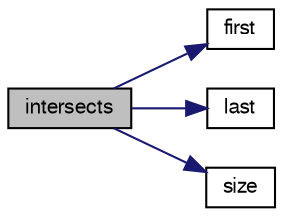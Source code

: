 digraph "intersects"
{
  bgcolor="transparent";
  edge [fontname="FreeSans",fontsize="10",labelfontname="FreeSans",labelfontsize="10"];
  node [fontname="FreeSans",fontsize="10",shape=record];
  rankdir="LR";
  Node58 [label="intersects",height=0.2,width=0.4,color="black", fillcolor="grey75", style="filled", fontcolor="black"];
  Node58 -> Node59 [color="midnightblue",fontsize="10",style="solid",fontname="FreeSans"];
  Node59 [label="first",height=0.2,width=0.4,color="black",URL="$a28142.html#a738c052b6c0f0818e63a823f55c43810",tooltip="The (inclusive) lower value of the range. "];
  Node58 -> Node60 [color="midnightblue",fontsize="10",style="solid",fontname="FreeSans"];
  Node60 [label="last",height=0.2,width=0.4,color="black",URL="$a28142.html#aa7bd9148c949f450cc02fda88f421e8b",tooltip="The (inclusive) upper value of the range. "];
  Node58 -> Node61 [color="midnightblue",fontsize="10",style="solid",fontname="FreeSans"];
  Node61 [label="size",height=0.2,width=0.4,color="black",URL="$a28142.html#a47b3bf30da1eb3ab8076b5fbe00e0494",tooltip="Return the effective size of the range. "];
}
